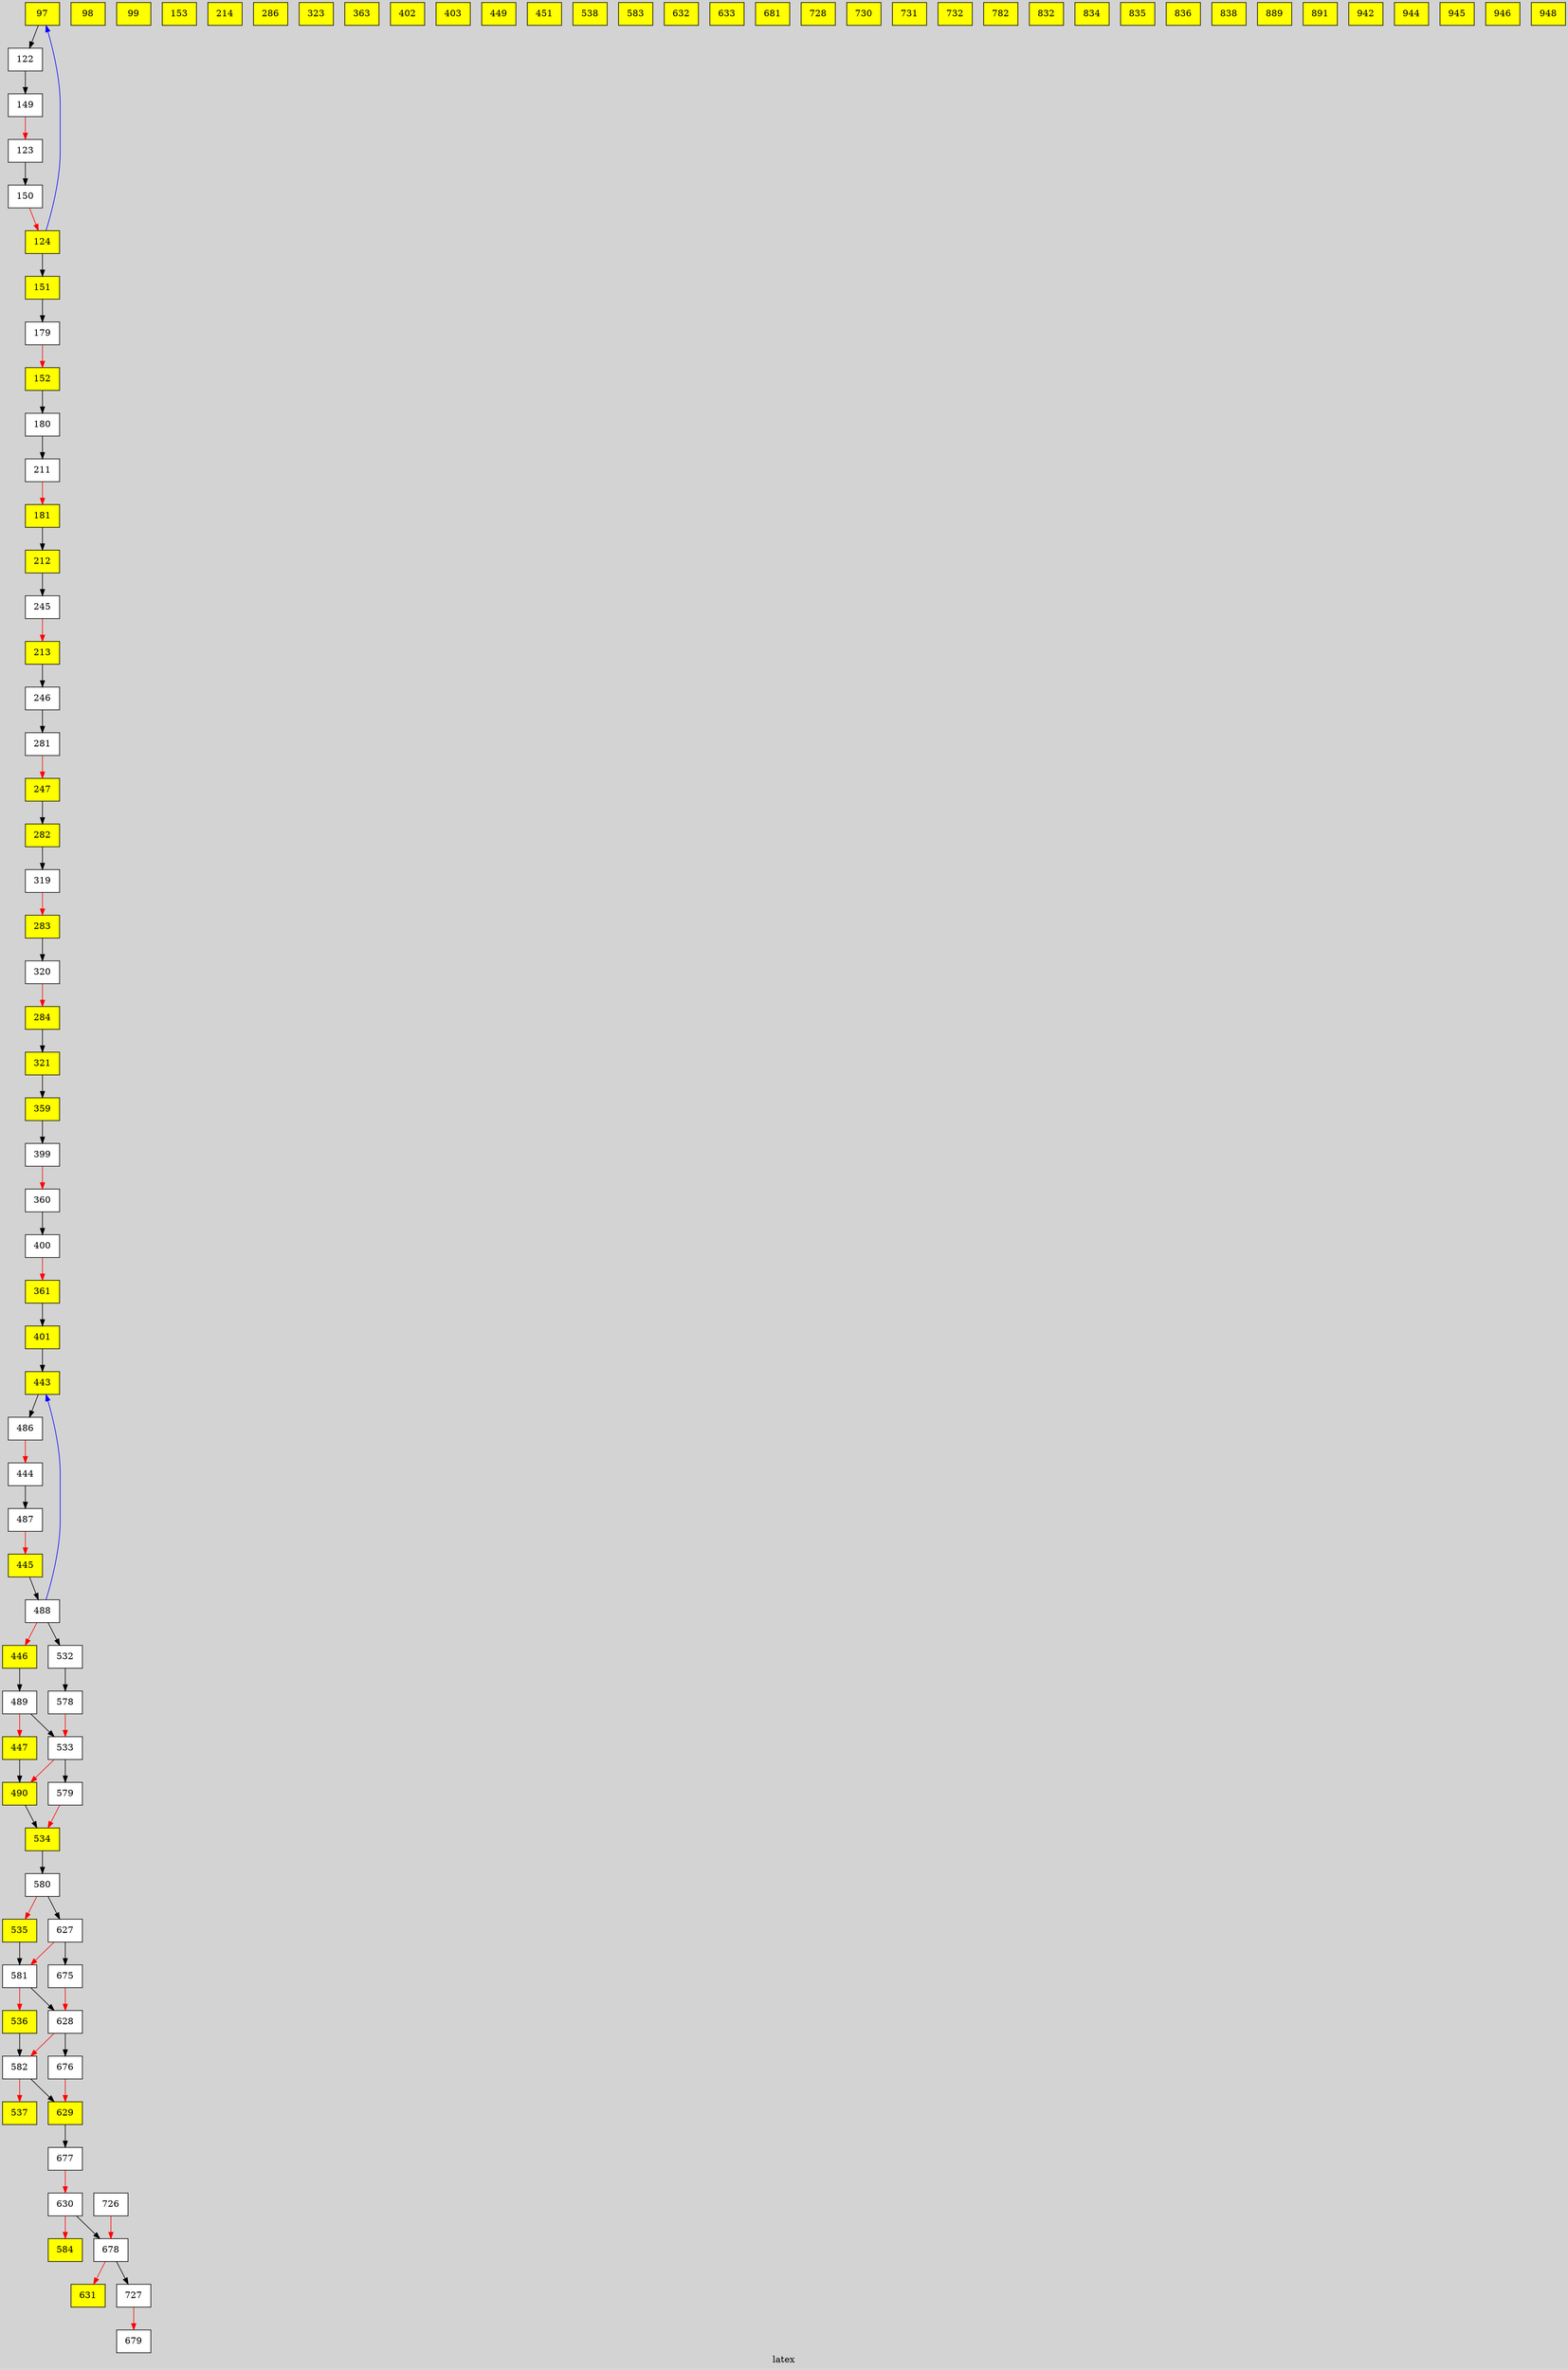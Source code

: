 digraph G {
graph [bgcolor=lightgrey]
node [shape=box]
label = "latex";
texlbl = "\huge{$time(s) = 54622.5              \ \ \ \ T_9 = 0.3              \ \ \ \ \rho(g/cc) = 1000              \ \ \ \ {\mathrm{flow}_{max}} = 1.6973e-08$}";
97 [texlbl="\huge{$^{20}\mathrm{Ne}$}"             pos="750,750!",             style=filled, fillcolor="yellow"             ]
;
98 [texlbl="\huge{$^{21}\mathrm{Ne}$}"             pos="825,750!",             style=filled, fillcolor="yellow"             ]
;
99 [texlbl="\huge{$^{22}\mathrm{Ne}$}"             pos="900,750!",             style=filled, fillcolor="yellow"             ]
;
122 [texlbl="\huge{$^{21}\mathrm{Na}$}"             pos="750,825!",             style=filled, fillcolor="white"             ]
;
123 [texlbl="\huge{$^{22}\mathrm{Na}$}"             pos="825,825!",             style=filled, fillcolor="white"             ]
;
124 [texlbl="\huge{$^{23}\mathrm{Na}$}"             pos="900,825!",             style=filled, fillcolor="yellow"             ]
;
149 [texlbl="\huge{$^{22}\mathrm{Mg}$}"             pos="750,900!",             style=filled, fillcolor="white"             ]
;
150 [texlbl="\huge{$^{23}\mathrm{Mg}$}"             pos="825,900!",             style=filled, fillcolor="white"             ]
;
151 [texlbl="\huge{$^{24}\mathrm{Mg}$}"             pos="900,900!",             style=filled, fillcolor="yellow"             ]
;
152 [texlbl="\huge{$^{25}\mathrm{Mg}$}"             pos="975,900!",             style=filled, fillcolor="yellow"             ]
;
153 [texlbl="\huge{$^{26}\mathrm{Mg}$}"             pos="1050,900!",             style=filled, fillcolor="yellow"             ]
;
179 [texlbl="\huge{$^{25}\mathrm{Al}$}"             pos="900,975!",             style=filled, fillcolor="white"             ]
;
180 [texlbl="\huge{$^{26}\mathrm{Al}$}"             pos="975,975!",             style=filled, fillcolor="white"             ]
;
181 [texlbl="\huge{$^{27}\mathrm{Al}$}"             pos="1050,975!",             style=filled, fillcolor="yellow"             ]
;
211 [texlbl="\huge{$^{27}\mathrm{Si}$}"             pos="975,1050!",             style=filled, fillcolor="white"             ]
;
212 [texlbl="\huge{$^{28}\mathrm{Si}$}"             pos="1050,1050!",             style=filled, fillcolor="yellow"             ]
;
213 [texlbl="\huge{$^{29}\mathrm{Si}$}"             pos="1125,1050!",             style=filled, fillcolor="yellow"             ]
;
214 [texlbl="\huge{$^{30}\mathrm{Si}$}"             pos="1200,1050!",             style=filled, fillcolor="yellow"             ]
;
245 [texlbl="\huge{$^{29}\mathrm{P}$}"             pos="1050,1125!",             style=filled, fillcolor="white"             ]
;
246 [texlbl="\huge{$^{30}\mathrm{P}$}"             pos="1125,1125!",             style=filled, fillcolor="white"             ]
;
247 [texlbl="\huge{$^{31}\mathrm{P}$}"             pos="1200,1125!",             style=filled, fillcolor="yellow"             ]
;
281 [texlbl="\huge{$^{31}\mathrm{S}$}"             pos="1125,1200!",             style=filled, fillcolor="white"             ]
;
282 [texlbl="\huge{$^{32}\mathrm{S}$}"             pos="1200,1200!",             style=filled, fillcolor="yellow"             ]
;
283 [texlbl="\huge{$^{33}\mathrm{S}$}"             pos="1275,1200!",             style=filled, fillcolor="yellow"             ]
;
284 [texlbl="\huge{$^{34}\mathrm{S}$}"             pos="1350,1200!",             style=filled, fillcolor="yellow"             ]
;
286 [texlbl="\huge{$^{36}\mathrm{S}$}"             pos="1500,1200!",             style=filled, fillcolor="yellow"             ]
;
319 [texlbl="\huge{$^{33}\mathrm{Cl}$}"             pos="1200,1275!",             style=filled, fillcolor="white"             ]
;
320 [texlbl="\huge{$^{34}\mathrm{Cl}$}"             pos="1275,1275!",             style=filled, fillcolor="white"             ]
;
321 [texlbl="\huge{$^{35}\mathrm{Cl}$}"             pos="1350,1275!",             style=filled, fillcolor="yellow"             ]
;
323 [texlbl="\huge{$^{37}\mathrm{Cl}$}"             pos="1500,1275!",             style=filled, fillcolor="yellow"             ]
;
359 [texlbl="\huge{$^{36}\mathrm{Ar}$}"             pos="1350,1350!",             style=filled, fillcolor="yellow"             ]
;
360 [texlbl="\huge{$^{37}\mathrm{Ar}$}"             pos="1425,1350!",             style=filled, fillcolor="white"             ]
;
361 [texlbl="\huge{$^{38}\mathrm{Ar}$}"             pos="1500,1350!",             style=filled, fillcolor="yellow"             ]
;
363 [texlbl="\huge{$^{40}\mathrm{Ar}$}"             pos="1650,1350!",             style=filled, fillcolor="yellow"             ]
;
399 [texlbl="\huge{$^{37}\mathrm{K}$}"             pos="1350,1425!",             style=filled, fillcolor="white"             ]
;
400 [texlbl="\huge{$^{38}\mathrm{K}$}"             pos="1425,1425!",             style=filled, fillcolor="white"             ]
;
401 [texlbl="\huge{$^{39}\mathrm{K}$}"             pos="1500,1425!",             style=filled, fillcolor="yellow"             ]
;
402 [texlbl="\huge{$^{40}\mathrm{K}$}"             pos="1575,1425!",             style=filled, fillcolor="yellow"             ]
;
403 [texlbl="\huge{$^{41}\mathrm{K}$}"             pos="1650,1425!",             style=filled, fillcolor="yellow"             ]
;
443 [texlbl="\huge{$^{40}\mathrm{Ca}$}"             pos="1500,1500!",             style=filled, fillcolor="yellow"             ]
;
444 [texlbl="\huge{$^{41}\mathrm{Ca}$}"             pos="1575,1500!",             style=filled, fillcolor="white"             ]
;
445 [texlbl="\huge{$^{42}\mathrm{Ca}$}"             pos="1650,1500!",             style=filled, fillcolor="yellow"             ]
;
446 [texlbl="\huge{$^{43}\mathrm{Ca}$}"             pos="1725,1500!",             style=filled, fillcolor="yellow"             ]
;
447 [texlbl="\huge{$^{44}\mathrm{Ca}$}"             pos="1800,1500!",             style=filled, fillcolor="yellow"             ]
;
449 [texlbl="\huge{$^{46}\mathrm{Ca}$}"             pos="1950,1500!",             style=filled, fillcolor="yellow"             ]
;
451 [texlbl="\huge{$^{48}\mathrm{Ca}$}"             pos="2100,1500!",             style=filled, fillcolor="yellow"             ]
;
486 [texlbl="\huge{$^{41}\mathrm{Sc}$}"             pos="1500,1575!",             style=filled, fillcolor="white"             ]
;
487 [texlbl="\huge{$^{42}\mathrm{Sc}$}"             pos="1575,1575!",             style=filled, fillcolor="white"             ]
;
488 [texlbl="\huge{$^{43}\mathrm{Sc}$}"             pos="1650,1575!",             style=filled, fillcolor="white"             ]
;
489 [texlbl="\huge{$^{44}\mathrm{Sc}$}"             pos="1725,1575!",             style=filled, fillcolor="white"             ]
;
490 [texlbl="\huge{$^{45}\mathrm{Sc}$}"             pos="1800,1575!",             style=filled, fillcolor="yellow"             ]
;
532 [texlbl="\huge{$^{44}\mathrm{Ti}$}"             pos="1650,1650!",             style=filled, fillcolor="white"             ]
;
533 [texlbl="\huge{$^{45}\mathrm{Ti}$}"             pos="1725,1650!",             style=filled, fillcolor="white"             ]
;
534 [texlbl="\huge{$^{46}\mathrm{Ti}$}"             pos="1800,1650!",             style=filled, fillcolor="yellow"             ]
;
535 [texlbl="\huge{$^{47}\mathrm{Ti}$}"             pos="1875,1650!",             style=filled, fillcolor="yellow"             ]
;
536 [texlbl="\huge{$^{48}\mathrm{Ti}$}"             pos="1950,1650!",             style=filled, fillcolor="yellow"             ]
;
537 [texlbl="\huge{$^{49}\mathrm{Ti}$}"             pos="2025,1650!",             style=filled, fillcolor="yellow"             ]
;
538 [texlbl="\huge{$^{50}\mathrm{Ti}$}"             pos="2100,1650!",             style=filled, fillcolor="yellow"             ]
;
578 [texlbl="\huge{$^{45}\mathrm{V}$}"             pos="1650,1725!",             style=filled, fillcolor="white"             ]
;
579 [texlbl="\huge{$^{46}\mathrm{V}$}"             pos="1725,1725!",             style=filled, fillcolor="white"             ]
;
580 [texlbl="\huge{$^{47}\mathrm{V}$}"             pos="1800,1725!",             style=filled, fillcolor="white"             ]
;
581 [texlbl="\huge{$^{48}\mathrm{V}$}"             pos="1875,1725!",             style=filled, fillcolor="white"             ]
;
582 [texlbl="\huge{$^{49}\mathrm{V}$}"             pos="1950,1725!",             style=filled, fillcolor="white"             ]
;
583 [texlbl="\huge{$^{50}\mathrm{V}$}"             pos="2025,1725!",             style=filled, fillcolor="yellow"             ]
;
584 [texlbl="\huge{$^{51}\mathrm{V}$}"             pos="2100,1725!",             style=filled, fillcolor="yellow"             ]
;
627 [texlbl="\huge{$^{48}\mathrm{Cr}$}"             pos="1800,1800!",             style=filled, fillcolor="white"             ]
;
628 [texlbl="\huge{$^{49}\mathrm{Cr}$}"             pos="1875,1800!",             style=filled, fillcolor="white"             ]
;
629 [texlbl="\huge{$^{50}\mathrm{Cr}$}"             pos="1950,1800!",             style=filled, fillcolor="yellow"             ]
;
630 [texlbl="\huge{$^{51}\mathrm{Cr}$}"             pos="2025,1800!",             style=filled, fillcolor="white"             ]
;
631 [texlbl="\huge{$^{52}\mathrm{Cr}$}"             pos="2100,1800!",             style=filled, fillcolor="yellow"             ]
;
632 [texlbl="\huge{$^{53}\mathrm{Cr}$}"             pos="2175,1800!",             style=filled, fillcolor="yellow"             ]
;
633 [texlbl="\huge{$^{54}\mathrm{Cr}$}"             pos="2250,1800!",             style=filled, fillcolor="yellow"             ]
;
675 [texlbl="\huge{$^{49}\mathrm{Mn}$}"             pos="1800,1875!",             style=filled, fillcolor="white"             ]
;
676 [texlbl="\huge{$^{50}\mathrm{Mn}$}"             pos="1875,1875!",             style=filled, fillcolor="white"             ]
;
677 [texlbl="\huge{$^{51}\mathrm{Mn}$}"             pos="1950,1875!",             style=filled, fillcolor="white"             ]
;
678 [texlbl="\huge{$^{52}\mathrm{Mn}$}"             pos="2025,1875!",             style=filled, fillcolor="white"             ]
;
679 [texlbl="\huge{$^{53}\mathrm{Mn}$}"             pos="2100,1875!",             style=filled, fillcolor="white"             ]
;
681 [texlbl="\huge{$^{55}\mathrm{Mn}$}"             pos="2250,1875!",             style=filled, fillcolor="yellow"             ]
;
726 [texlbl="\huge{$^{52}\mathrm{Fe}$}"             pos="1950,1950!",             style=filled, fillcolor="white"             ]
;
727 [texlbl="\huge{$^{53}\mathrm{Fe}$}"             pos="2025,1950!",             style=filled, fillcolor="white"             ]
;
728 [texlbl="\huge{$^{54}\mathrm{Fe}$}"             pos="2100,1950!",             style=filled, fillcolor="yellow"             ]
;
730 [texlbl="\huge{$^{56}\mathrm{Fe}$}"             pos="2250,1950!",             style=filled, fillcolor="yellow"             ]
;
731 [texlbl="\huge{$^{57}\mathrm{Fe}$}"             pos="2325,1950!",             style=filled, fillcolor="yellow"             ]
;
732 [texlbl="\huge{$^{58}\mathrm{Fe}$}"             pos="2400,1950!",             style=filled, fillcolor="yellow"             ]
;
782 [texlbl="\huge{$^{59}\mathrm{Co}$}"             pos="2400,2025!",             style=filled, fillcolor="yellow"             ]
;
832 [texlbl="\huge{$^{58}\mathrm{Ni}$}"             pos="2250,2100!",             style=filled, fillcolor="yellow"             ]
;
834 [texlbl="\huge{$^{60}\mathrm{Ni}$}"             pos="2400,2100!",             style=filled, fillcolor="yellow"             ]
;
835 [texlbl="\huge{$^{61}\mathrm{Ni}$}"             pos="2475,2100!",             style=filled, fillcolor="yellow"             ]
;
836 [texlbl="\huge{$^{62}\mathrm{Ni}$}"             pos="2550,2100!",             style=filled, fillcolor="yellow"             ]
;
838 [texlbl="\huge{$^{64}\mathrm{Ni}$}"             pos="2700,2100!",             style=filled, fillcolor="yellow"             ]
;
889 [texlbl="\huge{$^{63}\mathrm{Cu}$}"             pos="2550,2175!",             style=filled, fillcolor="yellow"             ]
;
891 [texlbl="\huge{$^{65}\mathrm{Cu}$}"             pos="2700,2175!",             style=filled, fillcolor="yellow"             ]
;
942 [texlbl="\huge{$^{64}\mathrm{Zn}$}"             pos="2550,2250!",             style=filled, fillcolor="yellow"             ]
;
944 [texlbl="\huge{$^{66}\mathrm{Zn}$}"             pos="2700,2250!",             style=filled, fillcolor="yellow"             ]
;
945 [texlbl="\huge{$^{67}\mathrm{Zn}$}"             pos="2775,2250!",             style=filled, fillcolor="yellow"             ]
;
946 [texlbl="\huge{$^{68}\mathrm{Zn}$}"             pos="2850,2250!",             style=filled, fillcolor="yellow"             ]
;
948 [texlbl="\huge{$^{70}\mathrm{Zn}$}"             pos="3000,2250!",             style=filled, fillcolor="yellow"             ]
;
179->152 [style="line width = 0.0146pt, solid" color = "red"]
;
319->283 [style="line width = 0.0163pt, solid" color = "red"]
;
320->284 [style="line width = 0.0162pt, solid" color = "red"]
;
627->581 [style="line width = 4.9571pt, solid" color = "red"]
;
628->582 [style="line width = 10.0000pt, solid" color = "red"]
;
630->584 [style="line width = 0.1511pt, solid" color = "red"]
;
726->678 [style="line width = 0.2600pt, solid" color = "red"]
;
727->679 [style="line width = 0.0707pt, solid" color = "red"]
;
180->211 [style="line width = 0.0171pt, solid" color = "black"]
;
181->212 [style="line width = 0.0156pt, solid" color = "black"]
;
359->399 [style="line width = 0.0159pt, solid" color = "black"]
;
360->400 [style="line width = 0.0156pt, solid" color = "black"]
;
361->401 [style="line width = 0.0145pt, solid" color = "black"]
;
443->486 [style="line width = 1.5122pt, solid" color = "black"]
;
444->487 [style="line width = 1.5151pt, solid" color = "black"]
;
445->488 [style="line width = 1.5169pt, solid" color = "black"]
;
446->489 [style="line width = 0.4231pt, solid" color = "black"]
;
447->490 [style="line width = 0.0435pt, solid" color = "black"]
;
321->359 [style="line width = 0.0159pt, solid" color = "black"]
;
627->675 [style="line width = 0.3098pt, solid" color = "black"]
;
628->676 [style="line width = 0.0174pt, solid" color = "black"]
;
629->677 [style="line width = 0.6818pt, solid" color = "black"]
;
630->678 [style="line width = 0.2826pt, solid" color = "black"]
;
401->443 [style="line width = 0.0161pt, solid" color = "black"]
;
151->179 [style="line width = 0.0173pt, solid" color = "black"]
;
152->180 [style="line width = 0.0146pt, solid" color = "black"]
;
678->727 [style="line width = 0.0276pt, solid" color = "black"]
;
122->149 [style="line width = 0.0321pt, solid" color = "black"]
;
123->150 [style="line width = 0.0331pt, solid" color = "black"]
;
124->97 [style="line width = 0.0170pt, solid" color = "blue"]
;
124->151 [style="line width = 0.0164pt, solid" color = "black"]
;
97->122 [style="line width = 0.0324pt, solid" color = "black"]
;
246->281 [style="line width = 0.0124pt, solid" color = "black"]
;
247->282 [style="line width = 0.0178pt, solid" color = "black"]
;
282->319 [style="line width = 0.0163pt, solid" color = "black"]
;
283->320 [style="line width = 0.0162pt, solid" color = "black"]
;
284->321 [style="line width = 0.0161pt, solid" color = "black"]
;
488->443 [style="line width = 0.4960pt, solid" color = "blue"]
;
488->532 [style="line width = 0.7590pt, solid" color = "black"]
;
489->533 [style="line width = 0.1610pt, solid" color = "black"]
;
490->534 [style="line width = 0.6436pt, solid" color = "black"]
;
212->245 [style="line width = 0.0197pt, solid" color = "black"]
;
213->246 [style="line width = 0.0197pt, solid" color = "black"]
;
532->578 [style="line width = 0.8481pt, solid" color = "black"]
;
533->579 [style="line width = 0.5949pt, solid" color = "black"]
;
534->580 [style="line width = 1.0365pt, solid" color = "black"]
;
535->581 [style="line width = 1.0584pt, solid" color = "black"]
;
536->582 [style="line width = 0.0146pt, solid" color = "black"]
;
580->627 [style="line width = 0.0732pt, solid" color = "black"]
;
581->628 [style="line width = 0.9075pt, solid" color = "black"]
;
582->629 [style="line width = 1.2832pt, solid" color = "black"]
;
399->360 [style="line width = 0.0159pt, solid" color = "red"]
;
400->361 [style="line width = 0.0206pt, solid" color = "red"]
;
149->123 [style="line width = 0.0324pt, solid" color = "red"]
;
150->124 [style="line width = 0.0335pt, solid" color = "red"]
;
675->628 [style="line width = 0.3102pt, solid" color = "red"]
;
676->629 [style="line width = 0.0174pt, solid" color = "red"]
;
677->630 [style="line width = 6.1123pt, solid" color = "red"]
;
678->631 [style="line width = 0.2364pt, solid" color = "red"]
;
245->213 [style="line width = 0.0197pt, solid" color = "red"]
;
281->247 [style="line width = 0.0126pt, solid" color = "red"]
;
486->444 [style="line width = 1.5149pt, solid" color = "red"]
;
487->445 [style="line width = 1.5181pt, solid" color = "red"]
;
488->446 [style="line width = 1.6581pt, solid" color = "red"]
;
489->447 [style="line width = 0.2157pt, solid" color = "red"]
;
211->181 [style="line width = 0.0159pt, solid" color = "red"]
;
533->490 [style="line width = 4.1859pt, solid" color = "red"]
;
578->533 [style="line width = 0.8495pt, solid" color = "red"]
;
579->534 [style="line width = 0.5957pt, solid" color = "red"]
;
580->535 [style="line width = 5.9693pt, solid" color = "red"]
;
581->536 [style="line width = 0.2396pt, solid" color = "red"]
;
582->537 [style="line width = 0.0156pt, solid" color = "red"]
;
}
